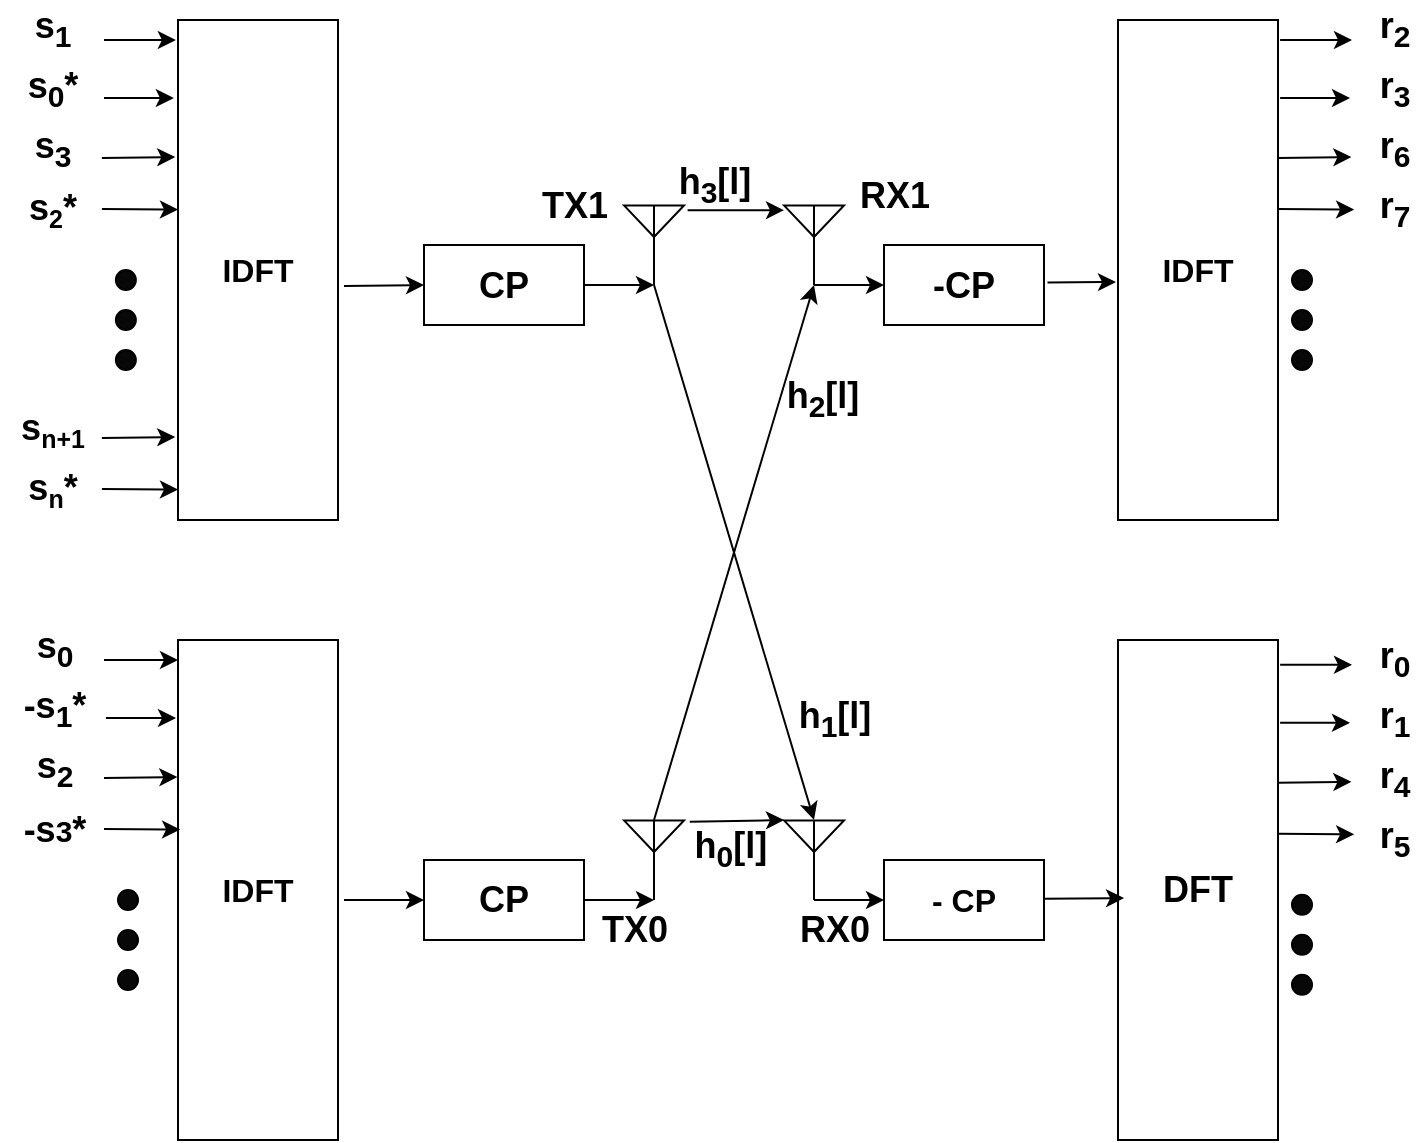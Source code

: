 <mxfile version="13.9.8" type="device"><diagram id="1k58qN4_BVpdT0NHC4St" name="Page-1"><mxGraphModel dx="1278" dy="1749" grid="1" gridSize="10" guides="1" tooltips="1" connect="1" arrows="1" fold="1" page="1" pageScale="1" pageWidth="827" pageHeight="1169" math="0" shadow="0"><root><mxCell id="0"/><mxCell id="1" parent="0"/><mxCell id="-BvfZnM5PbI-1u8mFfQk-3" value="&lt;b&gt;&lt;font style=&quot;font-size: 18px&quot;&gt;CP&lt;/font&gt;&lt;/b&gt;" style="rounded=0;whiteSpace=wrap;html=1;" parent="1" vertex="1"><mxGeometry x="240" y="102.5" width="80" height="40" as="geometry"/></mxCell><mxCell id="-BvfZnM5PbI-1u8mFfQk-4" value="&lt;font style=&quot;font-size: 18px&quot;&gt;&lt;b&gt;-&lt;font&gt;CP&lt;/font&gt;&lt;/b&gt;&lt;/font&gt;" style="rounded=0;whiteSpace=wrap;html=1;" parent="1" vertex="1"><mxGeometry x="470" y="102.5" width="80" height="40" as="geometry"/></mxCell><mxCell id="-BvfZnM5PbI-1u8mFfQk-5" value="" style="verticalLabelPosition=bottom;shadow=0;dashed=0;align=center;html=1;verticalAlign=top;shape=mxgraph.electrical.radio.aerial_-_antenna_2;" parent="1" vertex="1"><mxGeometry x="340" y="82.5" width="30" height="40" as="geometry"/></mxCell><mxCell id="-BvfZnM5PbI-1u8mFfQk-7" value="" style="verticalLabelPosition=bottom;shadow=0;dashed=0;align=center;html=1;verticalAlign=top;shape=mxgraph.electrical.radio.aerial_-_antenna_2;" parent="1" vertex="1"><mxGeometry x="420" y="82.5" width="30" height="40" as="geometry"/></mxCell><mxCell id="-BvfZnM5PbI-1u8mFfQk-8" value="" style="endArrow=classic;html=1;entryX=0;entryY=0.5;entryDx=0;entryDy=0;" parent="1" target="-BvfZnM5PbI-1u8mFfQk-3" edge="1"><mxGeometry width="50" height="50" relative="1" as="geometry"><mxPoint x="200" y="123" as="sourcePoint"/><mxPoint x="250" y="90" as="targetPoint"/></mxGeometry></mxCell><mxCell id="-BvfZnM5PbI-1u8mFfQk-9" value="" style="endArrow=classic;html=1;entryX=0.5;entryY=1;entryDx=0;entryDy=0;entryPerimeter=0;" parent="1" target="-BvfZnM5PbI-1u8mFfQk-5" edge="1"><mxGeometry width="50" height="50" relative="1" as="geometry"><mxPoint x="320" y="122.5" as="sourcePoint"/><mxPoint x="370" y="77.5" as="targetPoint"/></mxGeometry></mxCell><mxCell id="-BvfZnM5PbI-1u8mFfQk-11" value="" style="endArrow=classic;html=1;exitX=0.5;exitY=1;exitDx=0;exitDy=0;exitPerimeter=0;entryX=0;entryY=0.5;entryDx=0;entryDy=0;" parent="1" source="-BvfZnM5PbI-1u8mFfQk-7" target="-BvfZnM5PbI-1u8mFfQk-4" edge="1"><mxGeometry width="50" height="50" relative="1" as="geometry"><mxPoint x="440" y="212.5" as="sourcePoint"/><mxPoint x="490" y="162.5" as="targetPoint"/></mxGeometry></mxCell><mxCell id="-BvfZnM5PbI-1u8mFfQk-13" value="" style="endArrow=classic;html=1;exitX=1.022;exitY=0.469;exitDx=0;exitDy=0;exitPerimeter=0;" parent="1" edge="1" source="-BvfZnM5PbI-1u8mFfQk-4"><mxGeometry width="50" height="50" relative="1" as="geometry"><mxPoint x="550" y="140" as="sourcePoint"/><mxPoint x="586" y="121" as="targetPoint"/></mxGeometry></mxCell><mxCell id="-BvfZnM5PbI-1u8mFfQk-38" value="&lt;font size=&quot;3&quot;&gt;&lt;b&gt;IDFT&lt;/b&gt;&lt;/font&gt;" style="rounded=0;whiteSpace=wrap;html=1;" parent="1" vertex="1"><mxGeometry x="117" y="300" width="80" height="250" as="geometry"/></mxCell><mxCell id="-BvfZnM5PbI-1u8mFfQk-39" value="&lt;font style=&quot;font-size: 18px&quot;&gt;&lt;b&gt;DFT&lt;/b&gt;&lt;/font&gt;" style="rounded=0;whiteSpace=wrap;html=1;" parent="1" vertex="1"><mxGeometry x="587" y="300" width="80" height="250" as="geometry"/></mxCell><mxCell id="-BvfZnM5PbI-1u8mFfQk-40" value="&lt;font style=&quot;font-size: 18px&quot;&gt;&lt;b&gt;CP&lt;/b&gt;&lt;/font&gt;" style="rounded=0;whiteSpace=wrap;html=1;" parent="1" vertex="1"><mxGeometry x="240" y="410" width="80" height="40" as="geometry"/></mxCell><mxCell id="-BvfZnM5PbI-1u8mFfQk-41" value="&lt;font size=&quot;3&quot;&gt;&lt;b&gt;- CP&lt;/b&gt;&lt;/font&gt;" style="rounded=0;whiteSpace=wrap;html=1;" parent="1" vertex="1"><mxGeometry x="470" y="410" width="80" height="40" as="geometry"/></mxCell><mxCell id="-BvfZnM5PbI-1u8mFfQk-42" value="" style="verticalLabelPosition=bottom;shadow=0;dashed=0;align=center;html=1;verticalAlign=top;shape=mxgraph.electrical.radio.aerial_-_antenna_2;" parent="1" vertex="1"><mxGeometry x="340" y="390" width="30" height="40" as="geometry"/></mxCell><mxCell id="-BvfZnM5PbI-1u8mFfQk-43" value="" style="verticalLabelPosition=bottom;shadow=0;dashed=0;align=center;html=1;verticalAlign=top;shape=mxgraph.electrical.radio.aerial_-_antenna_2;" parent="1" vertex="1"><mxGeometry x="420" y="390" width="30" height="40" as="geometry"/></mxCell><mxCell id="-BvfZnM5PbI-1u8mFfQk-44" value="" style="endArrow=classic;html=1;entryX=0;entryY=0.5;entryDx=0;entryDy=0;" parent="1" target="-BvfZnM5PbI-1u8mFfQk-40" edge="1"><mxGeometry width="50" height="50" relative="1" as="geometry"><mxPoint x="200" y="430" as="sourcePoint"/><mxPoint x="247" y="310" as="targetPoint"/></mxGeometry></mxCell><mxCell id="-BvfZnM5PbI-1u8mFfQk-45" value="" style="endArrow=classic;html=1;entryX=0.5;entryY=1;entryDx=0;entryDy=0;entryPerimeter=0;" parent="1" target="-BvfZnM5PbI-1u8mFfQk-42" edge="1"><mxGeometry width="50" height="50" relative="1" as="geometry"><mxPoint x="320" y="430" as="sourcePoint"/><mxPoint x="370" y="385" as="targetPoint"/></mxGeometry></mxCell><mxCell id="-BvfZnM5PbI-1u8mFfQk-46" value="" style="endArrow=classic;html=1;exitX=0.5;exitY=1;exitDx=0;exitDy=0;exitPerimeter=0;entryX=0;entryY=0.5;entryDx=0;entryDy=0;" parent="1" source="-BvfZnM5PbI-1u8mFfQk-43" target="-BvfZnM5PbI-1u8mFfQk-41" edge="1"><mxGeometry width="50" height="50" relative="1" as="geometry"><mxPoint x="440" y="520" as="sourcePoint"/><mxPoint x="490" y="470" as="targetPoint"/></mxGeometry></mxCell><mxCell id="-BvfZnM5PbI-1u8mFfQk-48" value="" style="endArrow=classic;html=1;" parent="1" edge="1"><mxGeometry width="50" height="50" relative="1" as="geometry"><mxPoint x="80" y="310" as="sourcePoint"/><mxPoint x="117" y="310" as="targetPoint"/></mxGeometry></mxCell><mxCell id="-BvfZnM5PbI-1u8mFfQk-49" value="" style="endArrow=classic;html=1;exitX=1.019;exitY=0.632;exitDx=0;exitDy=0;exitPerimeter=0;" parent="1" edge="1" source="-BvfZnM5PbI-1u8mFfQk-63"><mxGeometry width="50" height="50" relative="1" as="geometry"><mxPoint x="77" y="339" as="sourcePoint"/><mxPoint x="116" y="339" as="targetPoint"/></mxGeometry></mxCell><mxCell id="-BvfZnM5PbI-1u8mFfQk-51" value="" style="ellipse;whiteSpace=wrap;html=1;aspect=fixed;fillColor=#080808;" parent="1" vertex="1"><mxGeometry x="87" y="425" width="10" height="10" as="geometry"/></mxCell><mxCell id="-BvfZnM5PbI-1u8mFfQk-52" value="" style="ellipse;whiteSpace=wrap;html=1;aspect=fixed;fillColor=#080808;" parent="1" vertex="1"><mxGeometry x="87" y="445" width="10" height="10" as="geometry"/></mxCell><mxCell id="-BvfZnM5PbI-1u8mFfQk-53" value="" style="ellipse;whiteSpace=wrap;html=1;aspect=fixed;fillColor=#080808;" parent="1" vertex="1"><mxGeometry x="87" y="465" width="10" height="10" as="geometry"/></mxCell><mxCell id="-BvfZnM5PbI-1u8mFfQk-63" value="&lt;span style=&quot;font-size: 18px&quot;&gt;&lt;b&gt;-s&lt;sub&gt;1&lt;/sub&gt;*&lt;/b&gt;&lt;/span&gt;" style="text;html=1;align=center;verticalAlign=middle;resizable=0;points=[];autosize=1;" parent="1" vertex="1"><mxGeometry x="30" y="320" width="50" height="30" as="geometry"/></mxCell><mxCell id="-BvfZnM5PbI-1u8mFfQk-64" value="&lt;b&gt;&lt;font style=&quot;font-size: 18px&quot;&gt;s&lt;sub&gt;0&lt;/sub&gt;&lt;/font&gt;&lt;/b&gt;" style="text;html=1;align=center;verticalAlign=middle;resizable=0;points=[];autosize=1;" parent="1" vertex="1"><mxGeometry x="40" y="290" width="30" height="30" as="geometry"/></mxCell><mxCell id="OFYRJtg510n6ZjjiVevk-1" value="" style="endArrow=classic;html=1;exitX=1.06;exitY=0.065;exitDx=0;exitDy=0;exitPerimeter=0;entryX=0;entryY=0.065;entryDx=0;entryDy=0;entryPerimeter=0;" parent="1" source="-BvfZnM5PbI-1u8mFfQk-5" target="-BvfZnM5PbI-1u8mFfQk-7" edge="1"><mxGeometry width="50" height="50" relative="1" as="geometry"><mxPoint x="360" y="122.5" as="sourcePoint"/><mxPoint x="430" y="122.5" as="targetPoint"/></mxGeometry></mxCell><mxCell id="OFYRJtg510n6ZjjiVevk-2" value="" style="endArrow=classic;html=1;exitX=0.5;exitY=1;exitDx=0;exitDy=0;exitPerimeter=0;entryX=0.5;entryY=0;entryDx=0;entryDy=0;entryPerimeter=0;" parent="1" source="-BvfZnM5PbI-1u8mFfQk-5" edge="1" target="-BvfZnM5PbI-1u8mFfQk-43"><mxGeometry width="50" height="50" relative="1" as="geometry"><mxPoint x="370" y="150" as="sourcePoint"/><mxPoint x="435" y="250" as="targetPoint"/></mxGeometry></mxCell><mxCell id="OFYRJtg510n6ZjjiVevk-3" value="" style="endArrow=classic;html=1;exitX=0.5;exitY=0;exitDx=0;exitDy=0;exitPerimeter=0;entryX=0.5;entryY=1;entryDx=0;entryDy=0;entryPerimeter=0;" parent="1" source="-BvfZnM5PbI-1u8mFfQk-42" edge="1" target="-BvfZnM5PbI-1u8mFfQk-7"><mxGeometry width="50" height="50" relative="1" as="geometry"><mxPoint x="465" y="170" as="sourcePoint"/><mxPoint x="430" y="140" as="targetPoint"/></mxGeometry></mxCell><mxCell id="OFYRJtg510n6ZjjiVevk-4" value="" style="endArrow=classic;html=1;exitX=1.096;exitY=0.022;exitDx=0;exitDy=0;exitPerimeter=0;" parent="1" source="-BvfZnM5PbI-1u8mFfQk-42" edge="1"><mxGeometry width="50" height="50" relative="1" as="geometry"><mxPoint x="370" y="430" as="sourcePoint"/><mxPoint x="420" y="390" as="targetPoint"/></mxGeometry></mxCell><mxCell id="OFYRJtg510n6ZjjiVevk-5" value="&lt;font style=&quot;font-size: 18px&quot;&gt;&lt;b&gt;h&lt;sub&gt;0&lt;/sub&gt;[l]&lt;sub&gt;&amp;nbsp;&lt;/sub&gt;&lt;/b&gt;&lt;/font&gt;" style="text;html=1;align=center;verticalAlign=middle;resizable=0;points=[];autosize=1;" parent="1" vertex="1"><mxGeometry x="365" y="390" width="60" height="30" as="geometry"/></mxCell><mxCell id="OFYRJtg510n6ZjjiVevk-6" value="&lt;font style=&quot;font-size: 18px&quot;&gt;&lt;b&gt;h&lt;sub&gt;3&lt;/sub&gt;[l]&lt;/b&gt;&lt;/font&gt;" style="text;html=1;align=center;verticalAlign=middle;resizable=0;points=[];autosize=1;" parent="1" vertex="1"><mxGeometry x="360" y="57.5" width="50" height="30" as="geometry"/></mxCell><mxCell id="OFYRJtg510n6ZjjiVevk-7" value="&lt;font style=&quot;font-size: 18px&quot;&gt;&lt;b&gt;h&lt;sub&gt;2&lt;/sub&gt;[l]&lt;/b&gt;&lt;/font&gt;" style="text;html=1;align=center;verticalAlign=middle;resizable=0;points=[];autosize=1;" parent="1" vertex="1"><mxGeometry x="414" y="165" width="50" height="30" as="geometry"/></mxCell><mxCell id="OFYRJtg510n6ZjjiVevk-8" value="&lt;font style=&quot;font-size: 18px&quot;&gt;&lt;b&gt;h&lt;sub&gt;1&lt;/sub&gt;[l]&lt;/b&gt;&lt;/font&gt;" style="text;html=1;align=center;verticalAlign=middle;resizable=0;points=[];autosize=1;" parent="1" vertex="1"><mxGeometry x="420" y="325" width="50" height="30" as="geometry"/></mxCell><mxCell id="OFYRJtg510n6ZjjiVevk-10" value="&lt;span style=&quot;font-size: 18px&quot;&gt;&lt;b&gt;TX1&lt;/b&gt;&lt;/span&gt;&lt;span style=&quot;color: rgba(0 , 0 , 0 , 0) ; font-family: monospace ; font-size: 0px&quot;&gt;%3CmxGraphModel%3E%3Croot%3E%3CmxCell%20id%3D%220%22%2F%3E%3CmxCell%20id%3D%221%22%20parent%3D%220%22%2F%3E%3CmxCell%20id%3D%222%22%20value%3D%22%26lt%3Bb%26gt%3B%26lt%3Bspan%20style%3D%26quot%3Bfont-size%3A%2018px%26quot%3B%26gt%3BR%26lt%3B%2Fspan%26gt%3B%26lt%3Bspan%20style%3D%26quot%3Bfont-size%3A%2015px%26quot%3B%26gt%3B2%26lt%3B%2Fspan%26gt%3B%26lt%3Bspan%20style%3D%26quot%3Bfont-size%3A%2018px%26quot%3B%26gt%3B%5Bk%5D%26lt%3B%2Fspan%26gt%3B%26lt%3B%2Fb%26gt%3B%22%20style%3D%22text%3Bhtml%3D1%3Balign%3Dcenter%3BverticalAlign%3Dmiddle%3Bresizable%3D0%3Bpoints%3D%5B%5D%3Bautosize%3D1%3B%22%20vertex%3D%221%22%20parent%3D%221%22%3E%3CmxGeometry%20x%3D%22705%22%20y%3D%2275%22%20width%3D%2260%22%20height%3D%2220%22%20as%3D%22geometry%22%2F%3E%3C%2FmxCell%3E%3C%2Froot%3E%3C%2FmxGraphModel%3E&lt;/span&gt;&lt;span style=&quot;color: rgba(0 , 0 , 0 , 0) ; font-family: monospace ; font-size: 0px&quot;&gt;%3CmxGraphModel%3E%3Croot%3E%3CmxCell%20id%3D%220%22%2F%3E%3CmxCell%20id%3D%221%22%20parent%3D%220%22%2F%3E%3CmxCell%20id%3D%222%22%20value%3D%22%26lt%3Bb%26gt%3B%26lt%3Bspan%20style%3D%26quot%3Bfont-size%3A%2018px%26quot%3B%26gt%3BR%26lt%3B%2Fspan%26gt%3B%26lt%3Bspan%20style%3D%26quot%3Bfont-size%3A%2015px%26quot%3B%26gt%3B2%26lt%3B%2Fspan%26gt%3B%26lt%3Bspan%20style%3D%26quot%3Bfont-size%3A%2018px%26quot%3B%26gt%3B%5Bk%5D%26lt%3B%2Fspan%26gt%3B%26lt%3B%2Fb%26gt%3B%22%20style%3D%22text%3Bhtml%3D1%3Balign%3Dcenter%3BverticalAlign%3Dmiddle%3Bresizable%3D0%3Bpoints%3D%5B%5D%3Bautosize%3D1%3B%22%20vertex%3D%221%22%20parent%3D%221%22%3E%3CmxGeometry%20x%3D%22705%22%20y%3D%2275%22%20width%3D%2260%22%20height%3D%2220%22%20as%3D%22geometry%22%2F%3E%3C%2FmxCell%3E%3C%2Froot%3E%3C%2FmxGraphModel%3E&lt;/span&gt;" style="text;html=1;align=center;verticalAlign=middle;resizable=0;points=[];autosize=1;" parent="1" vertex="1"><mxGeometry x="290" y="67.5" width="50" height="30" as="geometry"/></mxCell><mxCell id="OFYRJtg510n6ZjjiVevk-11" value="&lt;span style=&quot;font-size: 18px&quot;&gt;&lt;b&gt;TX0&lt;/b&gt;&lt;/span&gt;&lt;span style=&quot;color: rgba(0 , 0 , 0 , 0) ; font-family: monospace ; font-size: 0px&quot;&gt;%3CmxGraphModel%3E%3Croot%3E%3CmxCell%20id%3D%220%22%2F%3E%3CmxCell%20id%3D%221%22%20parent%3D%220%22%2F%3E%3CmxCell%20id%3D%222%22%20value%3D%22%26lt%3Bb%26gt%3B%26lt%3Bspan%20style%3D%26quot%3Bfont-size%3A%2018px%26quot%3B%26gt%3BR%26lt%3B%2Fspan%26gt%3B%26lt%3Bspan%20style%3D%26quot%3Bfont-size%3A%2015px%26quot%3B%26gt%3B2%26lt%3B%2Fspan%26gt%3B%26lt%3Bspan%20style%3D%26quot%3Bfont-size%3A%2018px%26quot%3B%26gt%3B%5Bk%5D%26lt%3B%2Fspan%26gt%3B%26lt%3B%2Fb%26gt%3B%22%20style%3D%22text%3Bhtml%3D1%3Balign%3Dcenter%3BverticalAlign%3Dmiddle%3Bresizable%3D0%3Bpoints%3D%5B%5D%3Bautosize%3D1%3B%22%20vertex%3D%221%22%20parent%3D%221%22%3E%3CmxGeometry%20x%3D%22705%22%20y%3D%2275%22%20width%3D%2260%22%20height%3D%2220%22%20as%3D%22geometry%22%2F%3E%3C%2FmxCell%3E%3C%2Froot%3E%3C%2FmxGraphModel%3E&lt;/span&gt;&lt;span style=&quot;color: rgba(0 , 0 , 0 , 0) ; font-family: monospace ; font-size: 0px&quot;&gt;%3CmxGraphModel%3E%3Croot%3E%3CmxCell%20id%3D%220%22%2F%3E%3CmxCell%20id%3D%221%22%20parent%3D%220%22%2F%3E%3CmxCell%20id%3D%222%22%20value%3D%22%26lt%3Bb%26gt%3B%26lt%3Bspan%20style%3D%26quot%3Bfont-size%3A%2018px%26quot%3B%26gt%3BR%26lt%3B%2Fspan%26gt%3B%26lt%3Bspan%20style%3D%26quot%3Bfont-size%3A%2015px%26quot%3B%26gt%3B2%26lt%3B%2Fspan%26gt%3B%26lt%3Bspan%20style%3D%26quot%3Bfont-size%3A%2018px%26quot%3B%26gt%3B%5Bk%5D%26lt%3B%2Fspan%26gt%3B%26lt%3B%2Fb%26gt%3B%22%20style%3D%22text%3Bhtml%3D1%3Balign%3Dcenter%3BverticalAlign%3Dmiddle%3Bresizable%3D0%3Bpoints%3D%5B%5D%3Bautosize%3D1%3B%22%20vertex%3D%221%22%20parent%3D%221%22%3E%3CmxGeometry%20x%3D%22705%22%20y%3D%2275%22%20width%3D%2260%22%20height%3D%2220%22%20as%3D%22geometry%22%2F%3E%3C%2FmxCell%3E%3C%2Froot%3E%3C%2FmxGraphModel%3E&lt;/span&gt;" style="text;html=1;align=center;verticalAlign=middle;resizable=0;points=[];autosize=1;" parent="1" vertex="1"><mxGeometry x="320" y="430" width="50" height="30" as="geometry"/></mxCell><mxCell id="OFYRJtg510n6ZjjiVevk-13" value="&lt;span style=&quot;font-size: 18px&quot;&gt;&lt;b&gt;RX1&lt;/b&gt;&lt;/span&gt;" style="text;html=1;align=center;verticalAlign=middle;resizable=0;points=[];autosize=1;" parent="1" vertex="1"><mxGeometry x="450" y="67.5" width="50" height="20" as="geometry"/></mxCell><mxCell id="OFYRJtg510n6ZjjiVevk-14" value="&lt;span style=&quot;font-size: 18px&quot;&gt;&lt;b&gt;RX0&lt;/b&gt;&lt;/span&gt;" style="text;html=1;align=center;verticalAlign=middle;resizable=0;points=[];autosize=1;" parent="1" vertex="1"><mxGeometry x="420" y="435" width="50" height="20" as="geometry"/></mxCell><mxCell id="5XR0BXvPha5iRswf92vu-4" value="&lt;b&gt;&lt;span style=&quot;font-size: 18px&quot;&gt;-s&lt;/span&gt;&lt;span style=&quot;font-size: 15px&quot;&gt;3&lt;/span&gt;&lt;span style=&quot;font-size: 18px&quot;&gt;*&lt;/span&gt;&lt;/b&gt;" style="text;html=1;align=center;verticalAlign=middle;resizable=0;points=[];autosize=1;" vertex="1" parent="1"><mxGeometry x="30" y="385" width="50" height="20" as="geometry"/></mxCell><mxCell id="5XR0BXvPha5iRswf92vu-5" value="&lt;span style=&quot;font-size: 18px&quot;&gt;&lt;b&gt;s&lt;sub&gt;2&lt;/sub&gt;&lt;/b&gt;&lt;/span&gt;" style="text;html=1;align=center;verticalAlign=middle;resizable=0;points=[];autosize=1;" vertex="1" parent="1"><mxGeometry x="40" y="350" width="30" height="30" as="geometry"/></mxCell><mxCell id="5XR0BXvPha5iRswf92vu-9" value="" style="endArrow=classic;html=1;entryX=-0.004;entryY=0.274;entryDx=0;entryDy=0;entryPerimeter=0;" edge="1" parent="1" target="-BvfZnM5PbI-1u8mFfQk-38"><mxGeometry width="50" height="50" relative="1" as="geometry"><mxPoint x="80" y="369" as="sourcePoint"/><mxPoint x="127" y="341" as="targetPoint"/></mxGeometry></mxCell><mxCell id="5XR0BXvPha5iRswf92vu-13" value="&lt;font size=&quot;3&quot;&gt;&lt;b&gt;IDFT&lt;/b&gt;&lt;/font&gt;" style="rounded=0;whiteSpace=wrap;html=1;" vertex="1" parent="1"><mxGeometry x="117" y="-10" width="80" height="250" as="geometry"/></mxCell><mxCell id="5XR0BXvPha5iRswf92vu-14" value="&lt;font size=&quot;3&quot;&gt;&lt;b&gt;IDFT&lt;/b&gt;&lt;/font&gt;" style="rounded=0;whiteSpace=wrap;html=1;" vertex="1" parent="1"><mxGeometry x="587" y="-10" width="80" height="250" as="geometry"/></mxCell><mxCell id="5XR0BXvPha5iRswf92vu-51" value="" style="endArrow=classic;html=1;exitX=1.054;exitY=0.775;exitDx=0;exitDy=0;exitPerimeter=0;entryX=-0.004;entryY=0.274;entryDx=0;entryDy=0;entryPerimeter=0;" edge="1" parent="1"><mxGeometry width="50" height="50" relative="1" as="geometry"><mxPoint x="80" y="394.52" as="sourcePoint"/><mxPoint x="118.06" y="394.77" as="targetPoint"/></mxGeometry></mxCell><mxCell id="5XR0BXvPha5iRswf92vu-56" value="" style="endArrow=classic;html=1;" edge="1" parent="1"><mxGeometry width="50" height="50" relative="1" as="geometry"><mxPoint x="80" as="sourcePoint"/><mxPoint x="115.94" as="targetPoint"/></mxGeometry></mxCell><mxCell id="5XR0BXvPha5iRswf92vu-57" value="" style="endArrow=classic;html=1;" edge="1" parent="1"><mxGeometry width="50" height="50" relative="1" as="geometry"><mxPoint x="80" y="29" as="sourcePoint"/><mxPoint x="114.94" y="29" as="targetPoint"/></mxGeometry></mxCell><mxCell id="5XR0BXvPha5iRswf92vu-58" value="" style="ellipse;whiteSpace=wrap;html=1;aspect=fixed;fillColor=#080808;" vertex="1" parent="1"><mxGeometry x="85.94" y="115" width="10" height="10" as="geometry"/></mxCell><mxCell id="5XR0BXvPha5iRswf92vu-59" value="" style="ellipse;whiteSpace=wrap;html=1;aspect=fixed;fillColor=#080808;" vertex="1" parent="1"><mxGeometry x="85.94" y="135" width="10" height="10" as="geometry"/></mxCell><mxCell id="5XR0BXvPha5iRswf92vu-60" value="" style="ellipse;whiteSpace=wrap;html=1;aspect=fixed;fillColor=#080808;" vertex="1" parent="1"><mxGeometry x="85.94" y="155" width="10" height="10" as="geometry"/></mxCell><mxCell id="5XR0BXvPha5iRswf92vu-61" value="&lt;span style=&quot;font-size: 18px&quot;&gt;&lt;b&gt;s&lt;sub&gt;0&lt;/sub&gt;*&lt;/b&gt;&lt;/span&gt;" style="text;html=1;align=center;verticalAlign=middle;resizable=0;points=[];autosize=1;" vertex="1" parent="1"><mxGeometry x="33.94" y="10" width="40" height="30" as="geometry"/></mxCell><mxCell id="5XR0BXvPha5iRswf92vu-62" value="&lt;b&gt;&lt;font style=&quot;font-size: 18px&quot;&gt;s&lt;sub&gt;1&lt;/sub&gt;&lt;/font&gt;&lt;/b&gt;" style="text;html=1;align=center;verticalAlign=middle;resizable=0;points=[];autosize=1;" vertex="1" parent="1"><mxGeometry x="38.94" y="-20" width="30" height="30" as="geometry"/></mxCell><mxCell id="5XR0BXvPha5iRswf92vu-63" value="&lt;b&gt;&lt;span style=&quot;font-size: 18px&quot;&gt;s&lt;/span&gt;&lt;span style=&quot;font-size: 15px&quot;&gt;&lt;sub&gt;2&lt;/sub&gt;&lt;/span&gt;&lt;span style=&quot;font-size: 18px&quot;&gt;*&lt;/span&gt;&lt;/b&gt;" style="text;html=1;align=center;verticalAlign=middle;resizable=0;points=[];autosize=1;" vertex="1" parent="1"><mxGeometry x="33.94" y="70" width="40" height="30" as="geometry"/></mxCell><mxCell id="5XR0BXvPha5iRswf92vu-64" value="&lt;span style=&quot;font-size: 18px&quot;&gt;&lt;b&gt;s&lt;sub&gt;3&lt;/sub&gt;&lt;/b&gt;&lt;/span&gt;" style="text;html=1;align=center;verticalAlign=middle;resizable=0;points=[];autosize=1;" vertex="1" parent="1"><mxGeometry x="38.94" y="40" width="30" height="30" as="geometry"/></mxCell><mxCell id="5XR0BXvPha5iRswf92vu-65" value="" style="endArrow=classic;html=1;entryX=-0.004;entryY=0.274;entryDx=0;entryDy=0;entryPerimeter=0;" edge="1" parent="1"><mxGeometry width="50" height="50" relative="1" as="geometry"><mxPoint x="78.94" y="59" as="sourcePoint"/><mxPoint x="115.62" y="58.5" as="targetPoint"/></mxGeometry></mxCell><mxCell id="5XR0BXvPha5iRswf92vu-66" value="" style="endArrow=classic;html=1;exitX=1.054;exitY=0.775;exitDx=0;exitDy=0;exitPerimeter=0;entryX=-0.004;entryY=0.274;entryDx=0;entryDy=0;entryPerimeter=0;" edge="1" parent="1"><mxGeometry width="50" height="50" relative="1" as="geometry"><mxPoint x="78.94" y="84.52" as="sourcePoint"/><mxPoint x="117.0" y="84.77" as="targetPoint"/></mxGeometry></mxCell><mxCell id="5XR0BXvPha5iRswf92vu-67" value="&lt;b&gt;&lt;span style=&quot;font-size: 18px&quot;&gt;s&lt;/span&gt;&lt;span style=&quot;font-size: 15px&quot;&gt;&lt;sub&gt;n&lt;/sub&gt;&lt;/span&gt;&lt;span style=&quot;font-size: 18px&quot;&gt;*&lt;/span&gt;&lt;/b&gt;" style="text;html=1;align=center;verticalAlign=middle;resizable=0;points=[];autosize=1;" vertex="1" parent="1"><mxGeometry x="33.94" y="210" width="40" height="30" as="geometry"/></mxCell><mxCell id="5XR0BXvPha5iRswf92vu-68" value="&lt;b&gt;&lt;span style=&quot;font-size: 18px&quot;&gt;s&lt;/span&gt;&lt;span style=&quot;font-size: 15px&quot;&gt;&lt;sub&gt;n+1&lt;/sub&gt;&lt;/span&gt;&lt;/b&gt;" style="text;html=1;align=center;verticalAlign=middle;resizable=0;points=[];autosize=1;" vertex="1" parent="1"><mxGeometry x="28.94" y="180" width="50" height="30" as="geometry"/></mxCell><mxCell id="5XR0BXvPha5iRswf92vu-69" value="" style="endArrow=classic;html=1;entryX=-0.004;entryY=0.274;entryDx=0;entryDy=0;entryPerimeter=0;" edge="1" parent="1"><mxGeometry width="50" height="50" relative="1" as="geometry"><mxPoint x="78.94" y="199" as="sourcePoint"/><mxPoint x="115.62" y="198.5" as="targetPoint"/></mxGeometry></mxCell><mxCell id="5XR0BXvPha5iRswf92vu-70" value="" style="endArrow=classic;html=1;exitX=1.054;exitY=0.775;exitDx=0;exitDy=0;exitPerimeter=0;entryX=-0.004;entryY=0.274;entryDx=0;entryDy=0;entryPerimeter=0;" edge="1" parent="1"><mxGeometry width="50" height="50" relative="1" as="geometry"><mxPoint x="78.94" y="224.52" as="sourcePoint"/><mxPoint x="117.0" y="224.77" as="targetPoint"/></mxGeometry></mxCell><mxCell id="5XR0BXvPha5iRswf92vu-71" value="" style="endArrow=classic;html=1;" edge="1" parent="1"><mxGeometry width="50" height="50" relative="1" as="geometry"><mxPoint x="668.06" as="sourcePoint"/><mxPoint x="704.0" as="targetPoint"/></mxGeometry></mxCell><mxCell id="5XR0BXvPha5iRswf92vu-72" value="" style="endArrow=classic;html=1;" edge="1" parent="1"><mxGeometry width="50" height="50" relative="1" as="geometry"><mxPoint x="668.06" y="29" as="sourcePoint"/><mxPoint x="703.0" y="29" as="targetPoint"/></mxGeometry></mxCell><mxCell id="5XR0BXvPha5iRswf92vu-73" value="" style="ellipse;whiteSpace=wrap;html=1;aspect=fixed;fillColor=#080808;" vertex="1" parent="1"><mxGeometry x="674" y="115" width="10" height="10" as="geometry"/></mxCell><mxCell id="5XR0BXvPha5iRswf92vu-74" value="" style="ellipse;whiteSpace=wrap;html=1;aspect=fixed;fillColor=#080808;" vertex="1" parent="1"><mxGeometry x="674" y="135" width="10" height="10" as="geometry"/></mxCell><mxCell id="5XR0BXvPha5iRswf92vu-75" value="" style="ellipse;whiteSpace=wrap;html=1;aspect=fixed;fillColor=#080808;" vertex="1" parent="1"><mxGeometry x="674" y="155" width="10" height="10" as="geometry"/></mxCell><mxCell id="5XR0BXvPha5iRswf92vu-76" value="" style="endArrow=classic;html=1;entryX=-0.004;entryY=0.274;entryDx=0;entryDy=0;entryPerimeter=0;" edge="1" parent="1"><mxGeometry width="50" height="50" relative="1" as="geometry"><mxPoint x="667.0" y="59" as="sourcePoint"/><mxPoint x="703.68" y="58.5" as="targetPoint"/></mxGeometry></mxCell><mxCell id="5XR0BXvPha5iRswf92vu-77" value="" style="endArrow=classic;html=1;exitX=1.054;exitY=0.775;exitDx=0;exitDy=0;exitPerimeter=0;entryX=-0.004;entryY=0.274;entryDx=0;entryDy=0;entryPerimeter=0;" edge="1" parent="1"><mxGeometry width="50" height="50" relative="1" as="geometry"><mxPoint x="667.0" y="84.52" as="sourcePoint"/><mxPoint x="705.06" y="84.77" as="targetPoint"/></mxGeometry></mxCell><mxCell id="5XR0BXvPha5iRswf92vu-98" value="" style="endArrow=classic;html=1;" edge="1" parent="1"><mxGeometry width="50" height="50" relative="1" as="geometry"><mxPoint x="668.06" y="312.4" as="sourcePoint"/><mxPoint x="704.0" y="312.4" as="targetPoint"/></mxGeometry></mxCell><mxCell id="5XR0BXvPha5iRswf92vu-99" value="" style="endArrow=classic;html=1;" edge="1" parent="1"><mxGeometry width="50" height="50" relative="1" as="geometry"><mxPoint x="668.06" y="341.4" as="sourcePoint"/><mxPoint x="703.0" y="341.4" as="targetPoint"/></mxGeometry></mxCell><mxCell id="5XR0BXvPha5iRswf92vu-100" value="" style="ellipse;whiteSpace=wrap;html=1;aspect=fixed;fillColor=#080808;" vertex="1" parent="1"><mxGeometry x="674" y="427.4" width="10" height="10" as="geometry"/></mxCell><mxCell id="5XR0BXvPha5iRswf92vu-101" value="" style="ellipse;whiteSpace=wrap;html=1;aspect=fixed;fillColor=#080808;" vertex="1" parent="1"><mxGeometry x="674" y="447.4" width="10" height="10" as="geometry"/></mxCell><mxCell id="5XR0BXvPha5iRswf92vu-102" value="" style="ellipse;whiteSpace=wrap;html=1;aspect=fixed;fillColor=#080808;" vertex="1" parent="1"><mxGeometry x="674" y="467.4" width="10" height="10" as="geometry"/></mxCell><mxCell id="5XR0BXvPha5iRswf92vu-103" value="" style="endArrow=classic;html=1;entryX=-0.004;entryY=0.274;entryDx=0;entryDy=0;entryPerimeter=0;" edge="1" parent="1"><mxGeometry width="50" height="50" relative="1" as="geometry"><mxPoint x="667.0" y="371.4" as="sourcePoint"/><mxPoint x="703.68" y="370.9" as="targetPoint"/></mxGeometry></mxCell><mxCell id="5XR0BXvPha5iRswf92vu-104" value="" style="endArrow=classic;html=1;exitX=1.054;exitY=0.775;exitDx=0;exitDy=0;exitPerimeter=0;entryX=-0.004;entryY=0.274;entryDx=0;entryDy=0;entryPerimeter=0;" edge="1" parent="1"><mxGeometry width="50" height="50" relative="1" as="geometry"><mxPoint x="667.0" y="396.92" as="sourcePoint"/><mxPoint x="705.06" y="397.17" as="targetPoint"/></mxGeometry></mxCell><mxCell id="5XR0BXvPha5iRswf92vu-108" value="&lt;span style=&quot;font-size: 18px&quot;&gt;&lt;b&gt;r&lt;sub&gt;3&lt;/sub&gt;&lt;/b&gt;&lt;/span&gt;" style="text;html=1;align=center;verticalAlign=middle;resizable=0;points=[];autosize=1;" vertex="1" parent="1"><mxGeometry x="710" y="10" width="30" height="30" as="geometry"/></mxCell><mxCell id="5XR0BXvPha5iRswf92vu-109" value="&lt;b&gt;&lt;font style=&quot;font-size: 18px&quot;&gt;r&lt;sub&gt;2&lt;/sub&gt;&lt;/font&gt;&lt;/b&gt;" style="text;html=1;align=center;verticalAlign=middle;resizable=0;points=[];autosize=1;" vertex="1" parent="1"><mxGeometry x="710" y="-20" width="30" height="30" as="geometry"/></mxCell><mxCell id="5XR0BXvPha5iRswf92vu-110" value="&lt;b&gt;&lt;font style=&quot;font-size: 18px&quot;&gt;r&lt;sub&gt;7&lt;/sub&gt;&lt;/font&gt;&lt;/b&gt;" style="text;html=1;align=center;verticalAlign=middle;resizable=0;points=[];autosize=1;" vertex="1" parent="1"><mxGeometry x="710" y="70" width="30" height="30" as="geometry"/></mxCell><mxCell id="5XR0BXvPha5iRswf92vu-111" value="&lt;span style=&quot;font-size: 18px&quot;&gt;&lt;b&gt;r&lt;sub&gt;6&lt;/sub&gt;&lt;/b&gt;&lt;/span&gt;" style="text;html=1;align=center;verticalAlign=middle;resizable=0;points=[];autosize=1;" vertex="1" parent="1"><mxGeometry x="710" y="40" width="30" height="30" as="geometry"/></mxCell><mxCell id="5XR0BXvPha5iRswf92vu-114" value="&lt;span style=&quot;font-size: 18px&quot;&gt;&lt;b&gt;r&lt;sub&gt;1&lt;/sub&gt;&lt;/b&gt;&lt;/span&gt;" style="text;html=1;align=center;verticalAlign=middle;resizable=0;points=[];autosize=1;" vertex="1" parent="1"><mxGeometry x="710" y="325" width="30" height="30" as="geometry"/></mxCell><mxCell id="5XR0BXvPha5iRswf92vu-115" value="&lt;b&gt;&lt;font&gt;&lt;span style=&quot;font-size: 18px&quot;&gt;r&lt;sub&gt;0&lt;/sub&gt;&lt;/span&gt;&lt;/font&gt;&lt;/b&gt;" style="text;html=1;align=center;verticalAlign=middle;resizable=0;points=[];autosize=1;" vertex="1" parent="1"><mxGeometry x="710" y="295" width="30" height="30" as="geometry"/></mxCell><mxCell id="5XR0BXvPha5iRswf92vu-116" value="&lt;b&gt;&lt;font style=&quot;font-size: 18px&quot;&gt;r&lt;sub&gt;5&lt;/sub&gt;&lt;/font&gt;&lt;/b&gt;" style="text;html=1;align=center;verticalAlign=middle;resizable=0;points=[];autosize=1;" vertex="1" parent="1"><mxGeometry x="710" y="385" width="30" height="30" as="geometry"/></mxCell><mxCell id="5XR0BXvPha5iRswf92vu-117" value="&lt;span style=&quot;font-size: 18px&quot;&gt;&lt;b&gt;r&lt;sub&gt;4&lt;/sub&gt;&lt;/b&gt;&lt;/span&gt;" style="text;html=1;align=center;verticalAlign=middle;resizable=0;points=[];autosize=1;" vertex="1" parent="1"><mxGeometry x="710" y="355" width="30" height="30" as="geometry"/></mxCell><mxCell id="5XR0BXvPha5iRswf92vu-120" value="" style="endArrow=classic;html=1;entryX=0.038;entryY=0.516;entryDx=0;entryDy=0;entryPerimeter=0;" edge="1" parent="1" target="-BvfZnM5PbI-1u8mFfQk-39"><mxGeometry width="50" height="50" relative="1" as="geometry"><mxPoint x="550" y="429.43" as="sourcePoint"/><mxPoint x="580" y="429" as="targetPoint"/></mxGeometry></mxCell></root></mxGraphModel></diagram></mxfile>